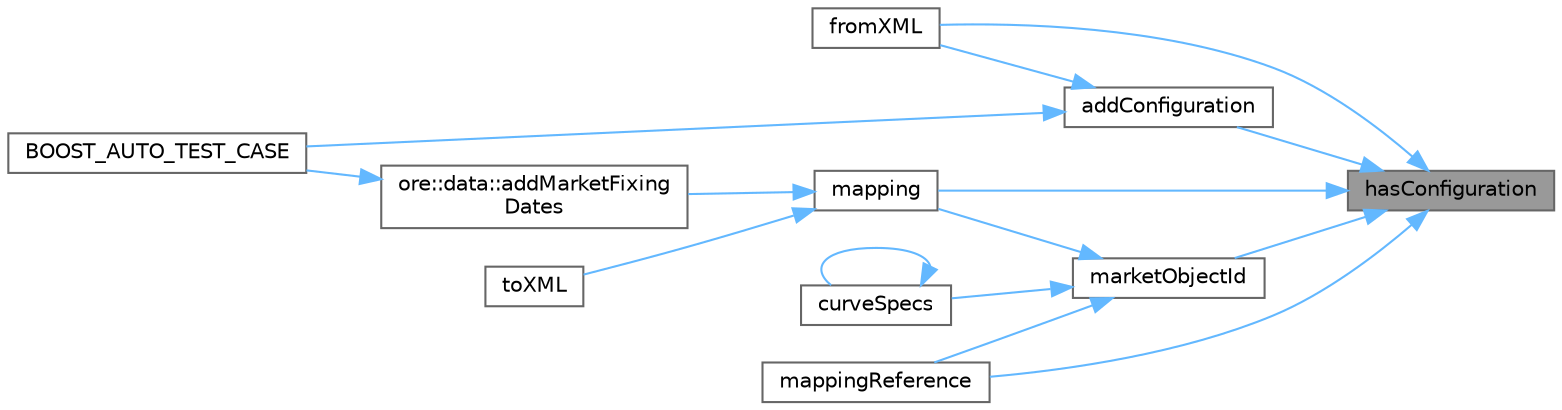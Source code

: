 digraph "hasConfiguration"
{
 // INTERACTIVE_SVG=YES
 // LATEX_PDF_SIZE
  bgcolor="transparent";
  edge [fontname=Helvetica,fontsize=10,labelfontname=Helvetica,labelfontsize=10];
  node [fontname=Helvetica,fontsize=10,shape=box,height=0.2,width=0.4];
  rankdir="RL";
  Node1 [label="hasConfiguration",height=0.2,width=0.4,color="gray40", fillcolor="grey60", style="filled", fontcolor="black",tooltip=" "];
  Node1 -> Node2 [dir="back",color="steelblue1",style="solid"];
  Node2 [label="addConfiguration",height=0.2,width=0.4,color="grey40", fillcolor="white", style="filled",URL="$classore_1_1data_1_1_todays_market_parameters.html#ae1410f74e75b63ffa7b04f033c086e1b",tooltip=" "];
  Node2 -> Node3 [dir="back",color="steelblue1",style="solid"];
  Node3 [label="BOOST_AUTO_TEST_CASE",height=0.2,width=0.4,color="grey40", fillcolor="white", style="filled",URL="$test_2fixings_8cpp.html#a67ada7956eb90fe9fbecd12a611892ab",tooltip=" "];
  Node2 -> Node4 [dir="back",color="steelblue1",style="solid"];
  Node4 [label="fromXML",height=0.2,width=0.4,color="grey40", fillcolor="white", style="filled",URL="$classore_1_1data_1_1_todays_market_parameters.html#a7741ae0fc924943de5bfe02928262eb7",tooltip=" "];
  Node1 -> Node4 [dir="back",color="steelblue1",style="solid"];
  Node1 -> Node5 [dir="back",color="steelblue1",style="solid"];
  Node5 [label="mapping",height=0.2,width=0.4,color="grey40", fillcolor="white", style="filled",URL="$classore_1_1data_1_1_todays_market_parameters.html#a451da96d7cc713be6c76c5b288cce4ca",tooltip="EUR => Yield/EUR/EUR6M, USD => Yield/USD/USD3M etc."];
  Node5 -> Node6 [dir="back",color="steelblue1",style="solid"];
  Node6 [label="ore::data::addMarketFixing\lDates",height=0.2,width=0.4,color="grey40", fillcolor="white", style="filled",URL="$namespaceore_1_1data.html#a679d89696aea99b50e404364e8cd8c60",tooltip=" "];
  Node6 -> Node3 [dir="back",color="steelblue1",style="solid"];
  Node5 -> Node7 [dir="back",color="steelblue1",style="solid"];
  Node7 [label="toXML",height=0.2,width=0.4,color="grey40", fillcolor="white", style="filled",URL="$classore_1_1data_1_1_todays_market_parameters.html#a7efefb9270d6c4933e4c96de0771f17a",tooltip=" "];
  Node1 -> Node8 [dir="back",color="steelblue1",style="solid"];
  Node8 [label="mappingReference",height=0.2,width=0.4,color="grey40", fillcolor="white", style="filled",URL="$classore_1_1data_1_1_todays_market_parameters.html#ae4d162a5cc3a507637353fb831764d1d",tooltip="return a mapping reference for modification"];
  Node1 -> Node9 [dir="back",color="steelblue1",style="solid"];
  Node9 [label="marketObjectId",height=0.2,width=0.4,color="grey40", fillcolor="white", style="filled",URL="$classore_1_1data_1_1_todays_market_parameters.html#af07dd518bba247175c3e8816becacec7",tooltip="Intermediate id for a given market object and configuration, see the description of configurations_ b..."];
  Node9 -> Node10 [dir="back",color="steelblue1",style="solid"];
  Node10 [label="curveSpecs",height=0.2,width=0.4,color="grey40", fillcolor="white", style="filled",URL="$classore_1_1data_1_1_todays_market_parameters.html#a0e1a3fd667441f154229d62132449f70",tooltip="Build a vector of all the curve specs (may contain duplicates)"];
  Node10 -> Node10 [dir="back",color="steelblue1",style="solid"];
  Node9 -> Node5 [dir="back",color="steelblue1",style="solid"];
  Node9 -> Node8 [dir="back",color="steelblue1",style="solid"];
}
